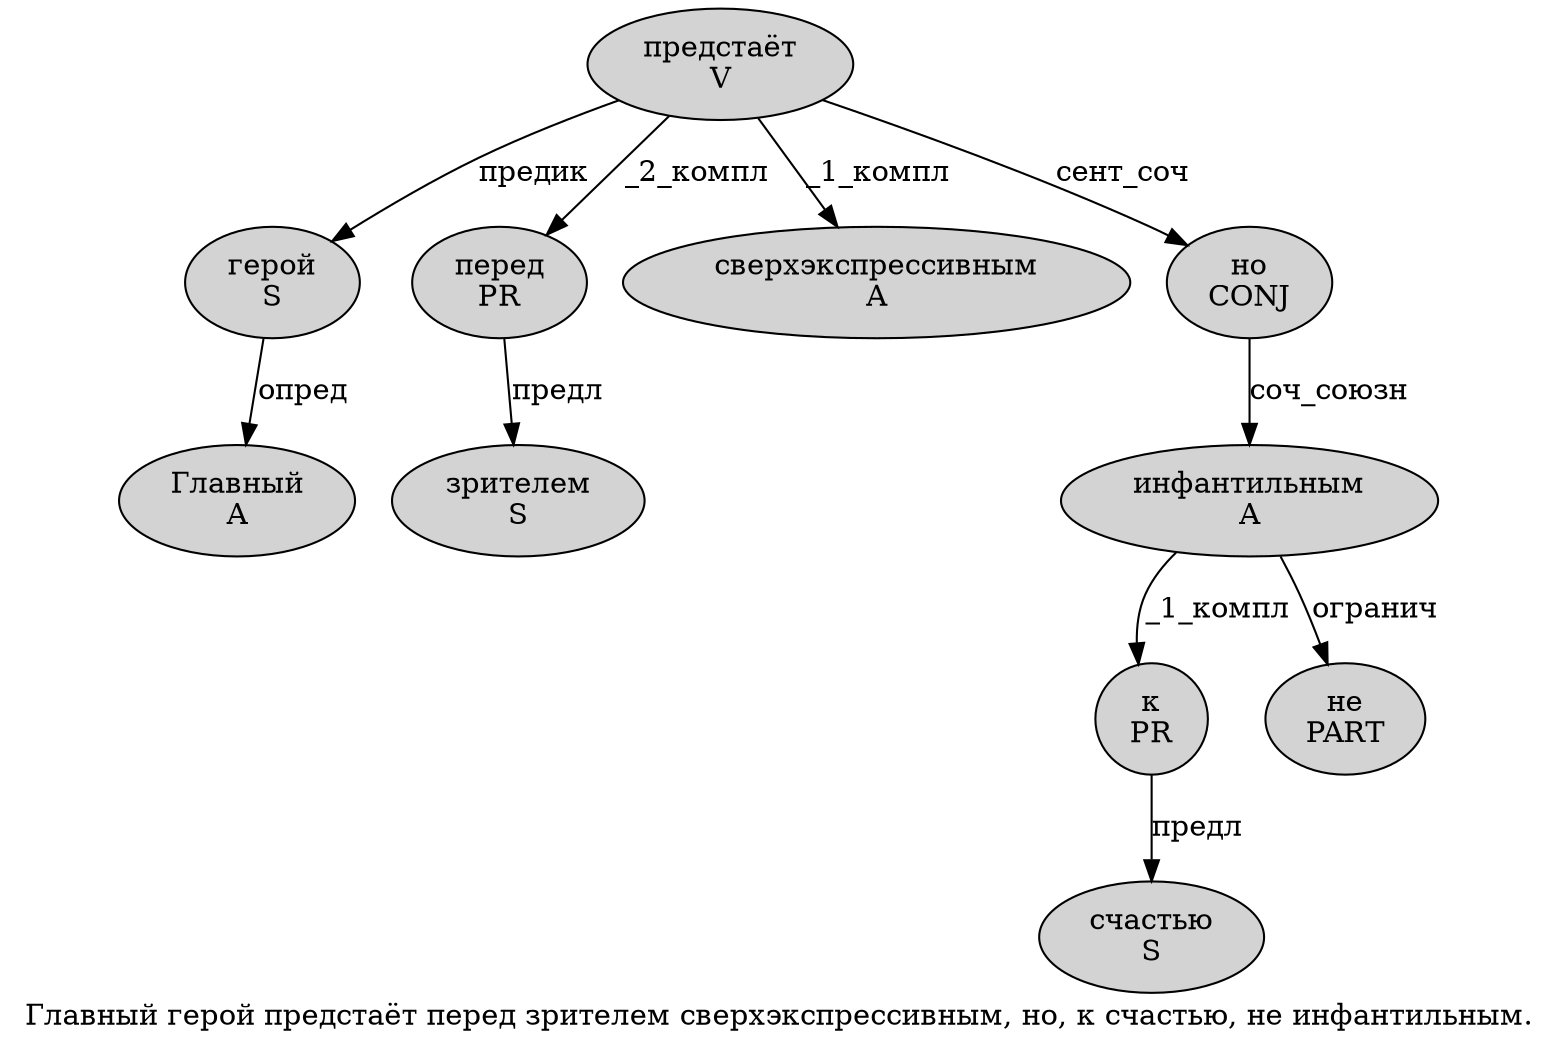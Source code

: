 digraph SENTENCE_3294 {
	graph [label="Главный герой предстаёт перед зрителем сверхэкспрессивным, но, к счастью, не инфантильным."]
	node [style=filled]
		0 [label="Главный
A" color="" fillcolor=lightgray penwidth=1 shape=ellipse]
		1 [label="герой
S" color="" fillcolor=lightgray penwidth=1 shape=ellipse]
		2 [label="предстаёт
V" color="" fillcolor=lightgray penwidth=1 shape=ellipse]
		3 [label="перед
PR" color="" fillcolor=lightgray penwidth=1 shape=ellipse]
		4 [label="зрителем
S" color="" fillcolor=lightgray penwidth=1 shape=ellipse]
		5 [label="сверхэкспрессивным
A" color="" fillcolor=lightgray penwidth=1 shape=ellipse]
		7 [label="но
CONJ" color="" fillcolor=lightgray penwidth=1 shape=ellipse]
		9 [label="к
PR" color="" fillcolor=lightgray penwidth=1 shape=ellipse]
		10 [label="счастью
S" color="" fillcolor=lightgray penwidth=1 shape=ellipse]
		12 [label="не
PART" color="" fillcolor=lightgray penwidth=1 shape=ellipse]
		13 [label="инфантильным
A" color="" fillcolor=lightgray penwidth=1 shape=ellipse]
			3 -> 4 [label="предл"]
			13 -> 9 [label="_1_компл"]
			13 -> 12 [label="огранич"]
			2 -> 1 [label="предик"]
			2 -> 3 [label="_2_компл"]
			2 -> 5 [label="_1_компл"]
			2 -> 7 [label="сент_соч"]
			1 -> 0 [label="опред"]
			9 -> 10 [label="предл"]
			7 -> 13 [label="соч_союзн"]
}